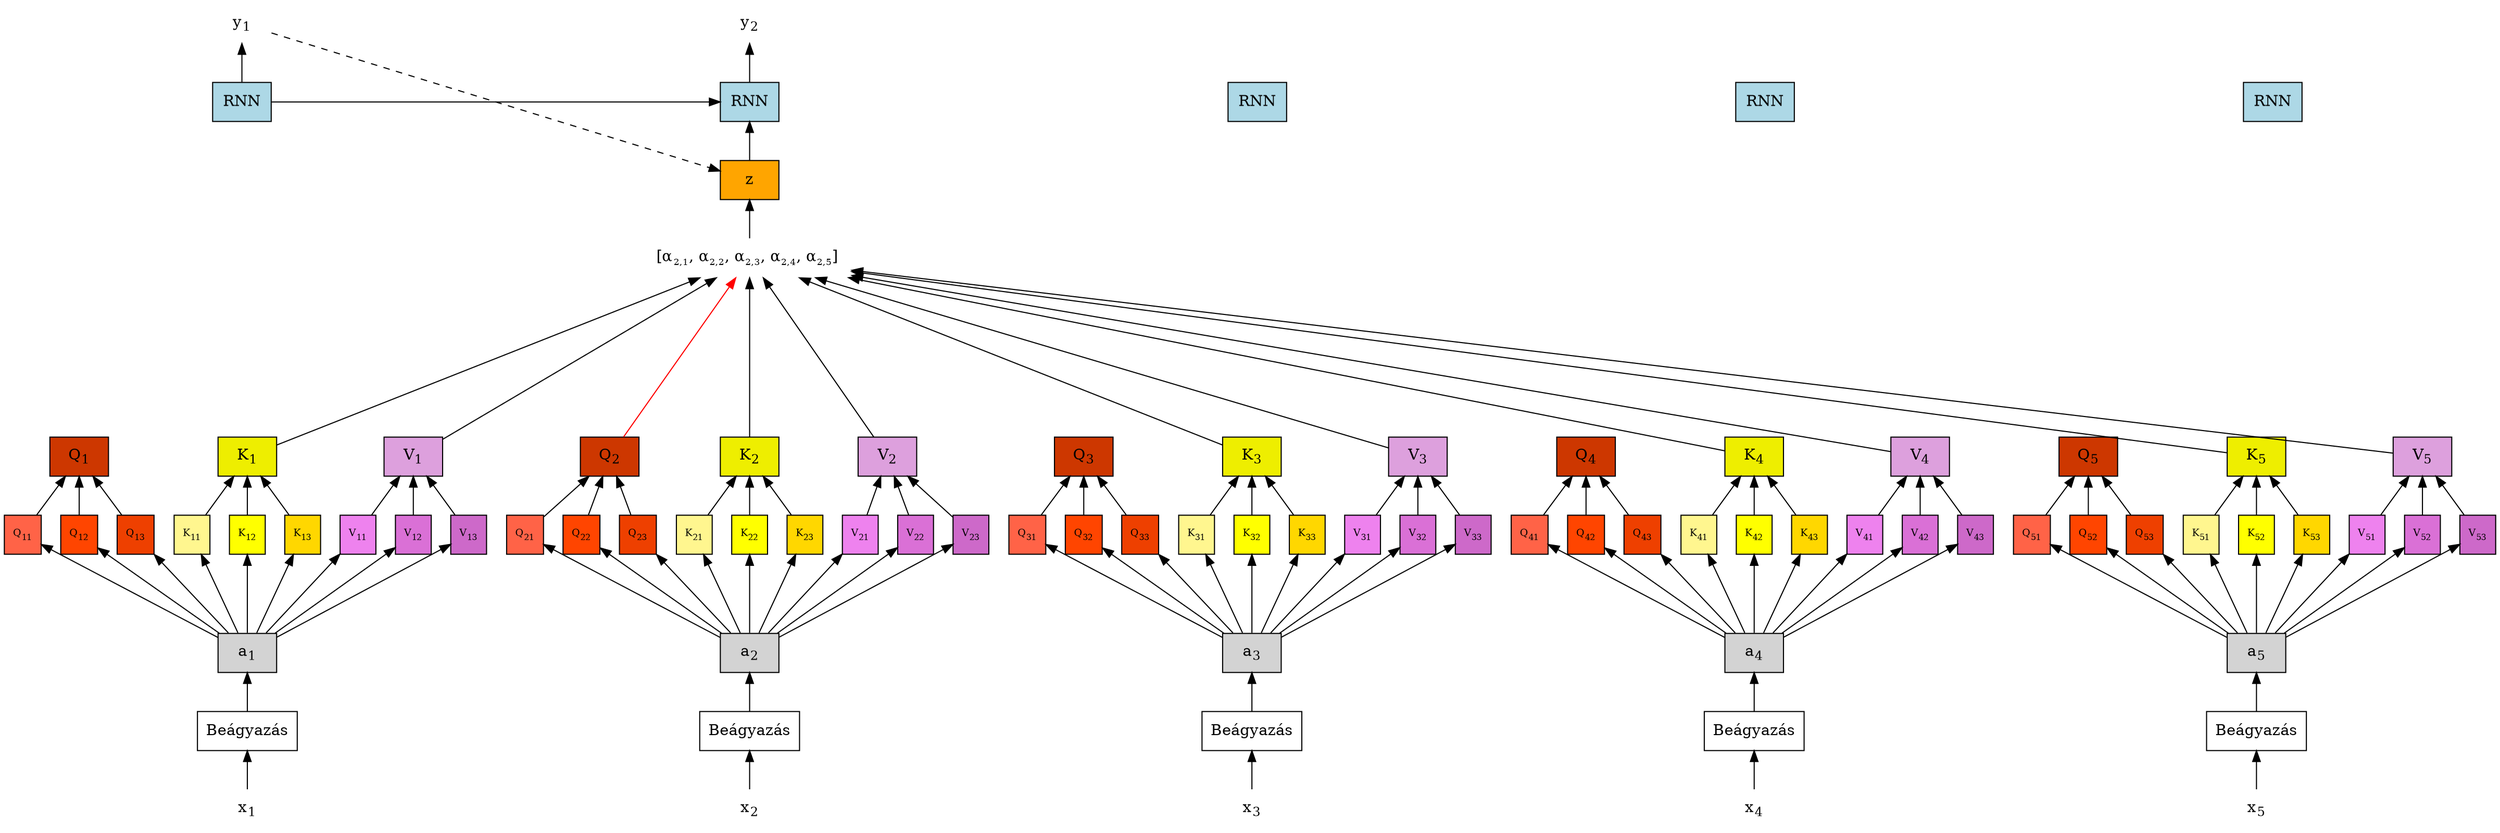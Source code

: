 digraph transformer {
    graph [dpi=300]
    rankdir = "BT"

    x1 [label=<x<sub>1</sub>>, shape="plaintext"]
    x2 [label=<x<sub>2</sub>>, shape="plaintext"]
    x3 [label=<x<sub>3</sub>>, shape="plaintext"]
    x4 [label=<x<sub>4</sub>>, shape="plaintext"]
    x5 [label=<x<sub>5</sub>>, shape="plaintext"]

    a1 [label=<a<sub>1</sub>>, shape="rectangle", style="filled", fillcolor=""]
    a2 [label=<a<sub>2</sub>>, shape="rectangle", style="filled", fillcolor=""]
    a3 [label=<a<sub>3</sub>>, shape="rectangle", style="filled", fillcolor=""]
    a4 [label=<a<sub>4</sub>>, shape="rectangle", style="filled", fillcolor=""]
    a5 [label=<a<sub>5</sub>>, shape="rectangle", style="filled", fillcolor=""]

    q1 [label=<Q<sub>1</sub>>, shape="rectangle", style="filled", fillcolor="orangered3"]
    q2 [label=<Q<sub>2</sub>>, shape="rectangle", style="filled", fillcolor="orangered3"]
    q3 [label=<Q<sub>3</sub>>, shape="rectangle", style="filled", fillcolor="orangered3"]
    q4 [label=<Q<sub>4</sub>>, shape="rectangle", style="filled", fillcolor="orangered3"]
    q5 [label=<Q<sub>5</sub>>, shape="rectangle", style="filled", fillcolor="orangered3"]

    k1 [label=<K<sub>1</sub>>, shape="rectangle", style="filled", fillcolor="yellow2"]
    k2 [label=<K<sub>2</sub>>, shape="rectangle", style="filled", fillcolor="yellow2"]
    k3 [label=<K<sub>3</sub>>, shape="rectangle", style="filled", fillcolor="yellow2"]
    k4 [label=<K<sub>4</sub>>, shape="rectangle", style="filled", fillcolor="yellow2"]
    k5 [label=<K<sub>5</sub>>, shape="rectangle", style="filled", fillcolor="yellow2"]

    v1 [label=<V<sub>1</sub>>, shape="rectangle", style="filled", fillcolor="plum"]
    v2 [label=<V<sub>2</sub>>, shape="rectangle", style="filled", fillcolor="plum"]
    v3 [label=<V<sub>3</sub>>, shape="rectangle", style="filled", fillcolor="plum"]
    v4 [label=<V<sub>4</sub>>, shape="rectangle", style="filled", fillcolor="plum"]
    v5 [label=<V<sub>5</sub>>, shape="rectangle", style="filled", fillcolor="plum"]

    embed1 [label="Beágyazás", shape="rectangle"]    
    embed2 [label="Beágyazás", shape="rectangle"]    
    embed3 [label="Beágyazás", shape="rectangle"]    
    embed4 [label="Beágyazás", shape="rectangle"]    
    embed5 [label="Beágyazás", shape="rectangle"]    

    //alpha1 [label=<[α<sub><font point-size="10">1,1</font></sub>, α<sub><font point-size="10">1,2</font></sub>, α<sub><font point-size="10">1,3</font></sub>, α<sub><font point-size="10">1,4</font></sub>, α<sub><font point-size="10">1,5</font></sub>] >, shape="plaintext"]
    alpha2 [label=<[α<sub><font point-size="10">2,1</font></sub>, α<sub><font point-size="10">2,2</font></sub>, α<sub><font point-size="10">2,3</font></sub>, α<sub><font point-size="10">2,4</font></sub>, α<sub><font point-size="10">2,5</font></sub>] >, shape="plaintext"]
    //alpha3 [label=<[α<sub><font point-size="10">3,1</font></sub>, α<sub><font point-size="10">3,2</font></sub>, α<sub><font point-size="10">3,3</font></sub>, α<sub><font point-size="10">3,4</font></sub>, α<sub><font point-size="10">3,5</font></sub>] >, shape="plaintext"]
    //alpha4 [label=<[α<sub><font point-size="10">4,1</font></sub>, α<sub><font point-size="10">4,2</font></sub>, α<sub><font point-size="10">4,3</font></sub>, α<sub><font point-size="10">4,4</font></sub>, α<sub><font point-size="10">4,5</font></sub>] >, shape="plaintext"]
    //alpha5 [label=<[α<sub><font point-size="10">5,1</font></sub>, α<sub><font point-size="10">5,2</font></sub>, α<sub><font point-size="10">5,3</font></sub>, α<sub><font point-size="10">5,4</font></sub>, α<sub><font point-size="10">5,5</font></sub>] >, shape="plaintext"]

    z [label="z", shape="rectangle", style="filled", fillcolor="orange"]
    
    rnn1 [label="RNN", shape="rectangle", style="filled", fillcolor="lightblue"]
    rnn2 [label="RNN", shape="rectangle", style="filled", fillcolor="lightblue"]
    rnn3 [label="RNN", shape="rectangle", style="filled", fillcolor="lightblue"]
    rnn4 [label="RNN", shape="rectangle", style="filled", fillcolor="lightblue"]
    rnn5 [label="RNN", shape="rectangle", style="filled", fillcolor="lightblue"]
    
    y1 [label=<y<sub>1</sub>>, shape="rectangle", shape="plaintext"]
    y2 [label=<y<sub>2</sub>>, shape="rectangle", shape="plaintext"]
    //y3 [label=<y<sub>3</sub>>, shape="rectangle", shape="plaintext"]
    //y4 [label=<y<sub>4</sub>>, shape="rectangle", shape="plaintext"]
    //y5 [label=<y<sub>5</sub>>, shape="rectangle", shape="plaintext"]

    x1 -> embed1
    x2 -> embed2
    x3 -> embed3
    x4 -> embed4
    x5 -> embed5

    embed1 -> a1
    embed2 -> a2
    embed3 -> a3
    embed4 -> a4
    embed5 -> a5

    q11 [label=<Q<sub>11</sub>>, width=.1, fontsize=9, shape="rectangle", style="filled", fillcolor="tomato"]
    q12 [label=<Q<sub>12</sub>>, width=.1, fontsize=9, shape="rectangle", style="filled", fillcolor="orangered"]
    q13 [label=<Q<sub>13</sub>>, width=.1, fontsize=9, shape="rectangle", style="filled", fillcolor="orangered2"]
    q21 [label=<Q<sub>21</sub>>, width=.1, fontsize=9, shape="rectangle", style="filled", fillcolor="tomato"]
    q22 [label=<Q<sub>22</sub>>, width=.1, fontsize=9, shape="rectangle", style="filled", fillcolor="orangered"]
    q23 [label=<Q<sub>23</sub>>, width=.1, fontsize=9, shape="rectangle", style="filled", fillcolor="orangered2"]
    q31 [label=<Q<sub>31</sub>>, width=.1, fontsize=9, shape="rectangle", style="filled", fillcolor="tomato"]
    q32 [label=<Q<sub>32</sub>>, width=.1, fontsize=9, shape="rectangle", style="filled", fillcolor="orangered"]
    q33 [label=<Q<sub>33</sub>>, width=.1, fontsize=9, shape="rectangle", style="filled", fillcolor="orangered2"]
    q41 [label=<Q<sub>41</sub>>, width=.1, fontsize=9, shape="rectangle", style="filled", fillcolor="tomato"]
    q42 [label=<Q<sub>42</sub>>, width=.1, fontsize=9, shape="rectangle", style="filled", fillcolor="orangered"]
    q43 [label=<Q<sub>43</sub>>, width=.1, fontsize=9, shape="rectangle", style="filled", fillcolor="orangered2"]
    q51 [label=<Q<sub>51</sub>>, width=.1, fontsize=9, shape="rectangle", style="filled", fillcolor="tomato"]
    q52 [label=<Q<sub>52</sub>>, width=.1, fontsize=9, shape="rectangle", style="filled", fillcolor="orangered"]
    q53 [label=<Q<sub>53</sub>>, width=.1, fontsize=9, shape="rectangle", style="filled", fillcolor="orangered2"]
    k11 [label=<K<sub>11</sub>>, width=.1, fontsize=9, shape="rectangle", style="filled", fillcolor="khaki1"]
    k12 [label=<K<sub>12</sub>>, width=.1, fontsize=9, shape="rectangle", style="filled", fillcolor="yellow"]
    k13 [label=<K<sub>13</sub>>, width=.1, fontsize=9, shape="rectangle", style="filled", fillcolor="gold"]
    k21 [label=<K<sub>21</sub>>, width=.1, fontsize=9, shape="rectangle", style="filled", fillcolor="khaki1"]
    k22 [label=<K<sub>22</sub>>, width=.1, fontsize=9, shape="rectangle", style="filled", fillcolor="yellow"]
    k23 [label=<K<sub>23</sub>>, width=.1, fontsize=9, shape="rectangle", style="filled", fillcolor="gold"]
    k31 [label=<K<sub>31</sub>>, width=.1, fontsize=9, shape="rectangle", style="filled", fillcolor="khaki1"]
    k32 [label=<K<sub>32</sub>>, width=.1, fontsize=9, shape="rectangle", style="filled", fillcolor="yellow"]
    k33 [label=<K<sub>33</sub>>, width=.1, fontsize=9, shape="rectangle", style="filled", fillcolor="gold"]
    k41 [label=<K<sub>41</sub>>, width=.1, fontsize=9, shape="rectangle", style="filled", fillcolor="khaki1"]
    k42 [label=<K<sub>42</sub>>, width=.1, fontsize=9, shape="rectangle", style="filled", fillcolor="yellow"]
    k43 [label=<K<sub>43</sub>>, width=.1, fontsize=9, shape="rectangle", style="filled", fillcolor="gold"]
    k51 [label=<K<sub>51</sub>>, width=.1, fontsize=9, shape="rectangle", style="filled", fillcolor="khaki1"]
    k52 [label=<K<sub>52</sub>>, width=.1, fontsize=9, shape="rectangle", style="filled", fillcolor="yellow"]
    k53 [label=<K<sub>53</sub>>, width=.1, fontsize=9, shape="rectangle", style="filled", fillcolor="gold"]
    v11 [label=<V<sub>11</sub>>, width=.1, fontsize=9, shape="rectangle", style="filled", fillcolor="violet"]
    v12 [label=<V<sub>12</sub>>, width=.1, fontsize=9, shape="rectangle", style="filled", fillcolor="orchid"]
    v13 [label=<V<sub>13</sub>>, width=.1, fontsize=9, shape="rectangle", style="filled", fillcolor="orchid3"]
    v21 [label=<V<sub>21</sub>>, width=.1, fontsize=9, shape="rectangle", style="filled", fillcolor="violet"]
    v22 [label=<V<sub>22</sub>>, width=.1, fontsize=9, shape="rectangle", style="filled", fillcolor="orchid"]
    v23 [label=<V<sub>23</sub>>, width=.1, fontsize=9, shape="rectangle", style="filled", fillcolor="orchid3"]
    v31 [label=<V<sub>31</sub>>, width=.1, fontsize=9, shape="rectangle", style="filled", fillcolor="violet"]
    v32 [label=<V<sub>32</sub>>, width=.1, fontsize=9, shape="rectangle", style="filled", fillcolor="orchid"]
    v33 [label=<V<sub>33</sub>>, width=.1, fontsize=9, shape="rectangle", style="filled", fillcolor="orchid3"]
    v41 [label=<V<sub>41</sub>>, width=.1, fontsize=9, shape="rectangle", style="filled", fillcolor="violet"]
    v42 [label=<V<sub>42</sub>>, width=.1, fontsize=9, shape="rectangle", style="filled", fillcolor="orchid"]
    v43 [label=<V<sub>43</sub>>, width=.1, fontsize=9, shape="rectangle", style="filled", fillcolor="orchid3"]
    v51 [label=<V<sub>51</sub>>, width=.1, fontsize=9, shape="rectangle", style="filled", fillcolor="violet"]
    v52 [label=<V<sub>52</sub>>, width=.1, fontsize=9, shape="rectangle", style="filled", fillcolor="orchid"]
    v53 [label=<V<sub>53</sub>>, width=.1, fontsize=9, shape="rectangle", style="filled", fillcolor="orchid3"]

    { rank=same; q11 q12 q13 q21 q22 q23 q31 q32 q33 q41 q42 q43 q51 q52 q53 k11 k12 k13 k21 k22 k23 k31 k32 k33 k41 k42 k43 k51 k52 k53 v11 v12 v13 v21 v22 v23 v31 v32 v33 v41 v42 v43 v51 v52 v53 }

    a1 -> q11 [minlen=2]
    a1 -> q12 [minlen=2]
    a1 -> q13 [minlen=2]
    a2 -> q21 [minlen=2]
    a2 -> q22 [minlen=2]
    a2 -> q23 [minlen=2]
    a3 -> q31 [minlen=2]
    a3 -> q32 [minlen=2]
    a3 -> q33 [minlen=2]
    a4 -> q41 [minlen=2]
    a4 -> q42 [minlen=2]
    a4 -> q43 [minlen=2]
    a5 -> q51 [minlen=2]
    a5 -> q52 [minlen=2]
    a5 -> q53 [minlen=2]
    a1 -> k11 [minlen=2]
    a1 -> k12 [minlen=2]
    a1 -> k13 [minlen=2]
    a2 -> k21 [minlen=2]
    a2 -> k22 [minlen=2]
    a2 -> k23 [minlen=2]
    a3 -> k31 [minlen=2]
    a3 -> k32 [minlen=2]
    a3 -> k33 [minlen=2]
    a4 -> k41 [minlen=2]
    a4 -> k42 [minlen=2]
    a4 -> k43 [minlen=2]
    a5 -> k51 [minlen=2]
    a5 -> k52 [minlen=2]
    a5 -> k53 [minlen=2]
    a1 -> v11 [minlen=2]
    a1 -> v12 [minlen=2]
    a1 -> v13 [minlen=2]
    a2 -> v21 [minlen=2]
    a2 -> v22 [minlen=2]
    a2 -> v23 [minlen=2]
    a3 -> v31 [minlen=2]
    a3 -> v32 [minlen=2]
    a3 -> v33 [minlen=2]
    a4 -> v41 [minlen=2]
    a4 -> v42 [minlen=2]
    a4 -> v43 [minlen=2]
    a5 -> v51 [minlen=2]
    a5 -> v52 [minlen=2]
    a5 -> v53 [minlen=2]

    q11 -> q1 
    q12 -> q1 
    q13 -> q1 
    q21 -> q2 
    q22 -> q2 
    q23 -> q2 
    q31 -> q3 
    q32 -> q3 
    q33 -> q3 
    q41 -> q4 
    q42 -> q4 
    q43 -> q4 
    q51 -> q5 
    q52 -> q5 
    q53 -> q5 
    k11 -> k1 
    k12 -> k1 
    k13 -> k1 
    k21 -> k2 
    k22 -> k2 
    k23 -> k2 
    k31 -> k3 
    k32 -> k3 
    k33 -> k3 
    k41 -> k4 
    k42 -> k4 
    k43 -> k4 
    k51 -> k5 
    k52 -> k5 
    k53 -> k5 
    v11 -> v1 
    v12 -> v1 
    v13 -> v1 
    v21 -> v2 
    v22 -> v2 
    v23 -> v2 
    v31 -> v3 
    v32 -> v3 
    v33 -> v3 
    v41 -> v4 
    v42 -> v4 
    v43 -> v4 
    v51 -> v5 
    v52 -> v5 
    v53 -> v5 

    splines="False"
    k1 -> alpha2 [minlen=4, constraint="False"]
    v1 -> alpha2 [minlen=4, constraint="False"]
    q2 -> alpha2 [minlen=4, constraint="True", color="red"]
    k2 -> alpha2 [minlen=4, constraint="True"]
    v2 -> alpha2 [minlen=4, constraint="True"]
    k3 -> alpha2 [minlen=4, constraint="False"]
    v3 -> alpha2 [minlen=4, constraint="False"]
    k4 -> alpha2 [minlen=4, constraint="False"]
    v4 -> alpha2 [minlen=4, constraint="False"]
    k5 -> alpha2 [minlen=4, constraint="False"]
    v5 -> alpha2 [minlen=4, constraint="False"]
    
    {rank="same"; rnn1; rnn2; rnn3; rnn4; rnn5;}

    rnn1 -> rnn2 [constraint="true", minlen=23]
    rnn2 -> rnn3 [constraint="true", style="invis", minlen=23]
    rnn3 -> rnn4 [constraint="true", style="invis", minlen=23]
    rnn4 -> rnn5 [constraint="true", style="invis", minlen=23]

    rnn1 -> y1
    rnn2 -> y2

    alpha2 -> z
    z -> rnn2
    y1 -> z [style="dashed", constraint="false"]


















}